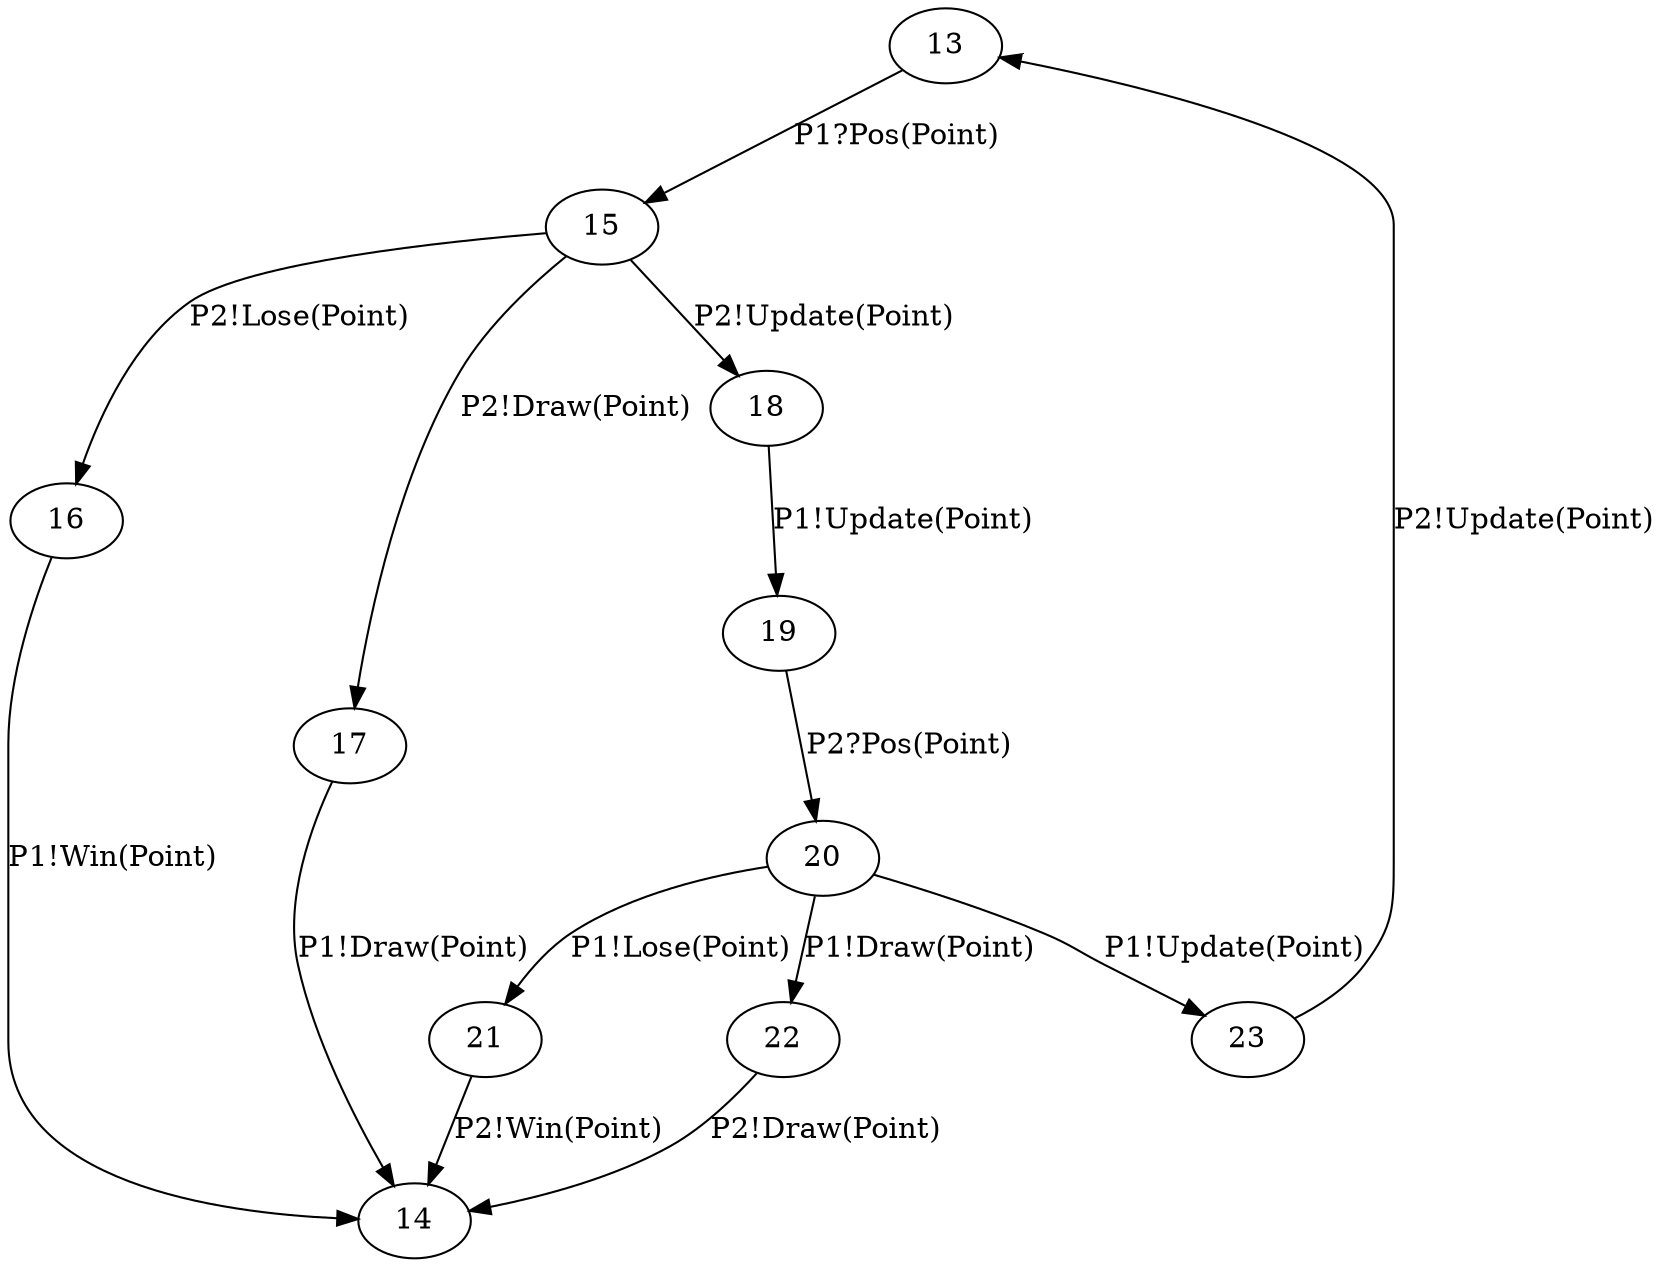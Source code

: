 
digraph G {
compound = true;
"13" [ label="13" ];
"13" -> "15" [ label="P1?Pos(Point)" ];
"19" [ label="19" ];
"19" -> "20" [ label="P2?Pos(Point)" ];
"20" [ label="20" ];
"20" -> "21" [ label="P1!Lose(Point)" ];
"20" -> "22" [ label="P1!Draw(Point)" ];
"20" -> "23" [ label="P1!Update(Point)" ];
"21" [ label="21" ];
"21" -> "14" [ label="P2!Win(Point)" ];
"22" [ label="22" ];
"22" -> "14" [ label="P2!Draw(Point)" ];
"23" [ label="23" ];
"23" -> "13" [ label="P2!Update(Point)" ];
"14" [ label="14" ];
"15" [ label="15" ];
"15" -> "16" [ label="P2!Lose(Point)" ];
"15" -> "17" [ label="P2!Draw(Point)" ];
"15" -> "18" [ label="P2!Update(Point)" ];
"16" [ label="16" ];
"16" -> "14" [ label="P1!Win(Point)" ];
"17" [ label="17" ];
"17" -> "14" [ label="P1!Draw(Point)" ];
"18" [ label="18" ];
"18" -> "19" [ label="P1!Update(Point)" ];
}
